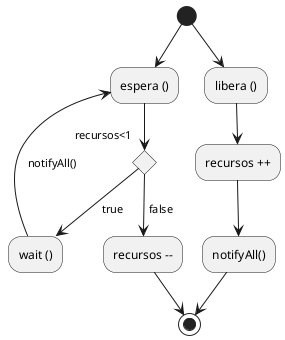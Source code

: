 @startuml

(*) --> "espera ()"
if "recursos<1" then
--> [ true ] "wait ()"
else
--> [ false ] "recursos --"
--> (*)
(*) --> "libera ()"
--> "recursos ++"
--> "notifyAll()"
--> (*)
"wait ()" -->[ notifyAll()                ] "espera ()"


@enduml